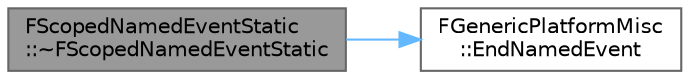 digraph "FScopedNamedEventStatic::~FScopedNamedEventStatic"
{
 // INTERACTIVE_SVG=YES
 // LATEX_PDF_SIZE
  bgcolor="transparent";
  edge [fontname=Helvetica,fontsize=10,labelfontname=Helvetica,labelfontsize=10];
  node [fontname=Helvetica,fontsize=10,shape=box,height=0.2,width=0.4];
  rankdir="LR";
  Node1 [id="Node000001",label="FScopedNamedEventStatic\l::~FScopedNamedEventStatic",height=0.2,width=0.4,color="gray40", fillcolor="grey60", style="filled", fontcolor="black",tooltip=" "];
  Node1 -> Node2 [id="edge1_Node000001_Node000002",color="steelblue1",style="solid",tooltip=" "];
  Node2 [id="Node000002",label="FGenericPlatformMisc\l::EndNamedEvent",height=0.2,width=0.4,color="grey40", fillcolor="white", style="filled",URL="$d1/de8/structFGenericPlatformMisc.html#aa77cbcde75b6b531fe6e435d6f79cfc8",tooltip=" "];
}
